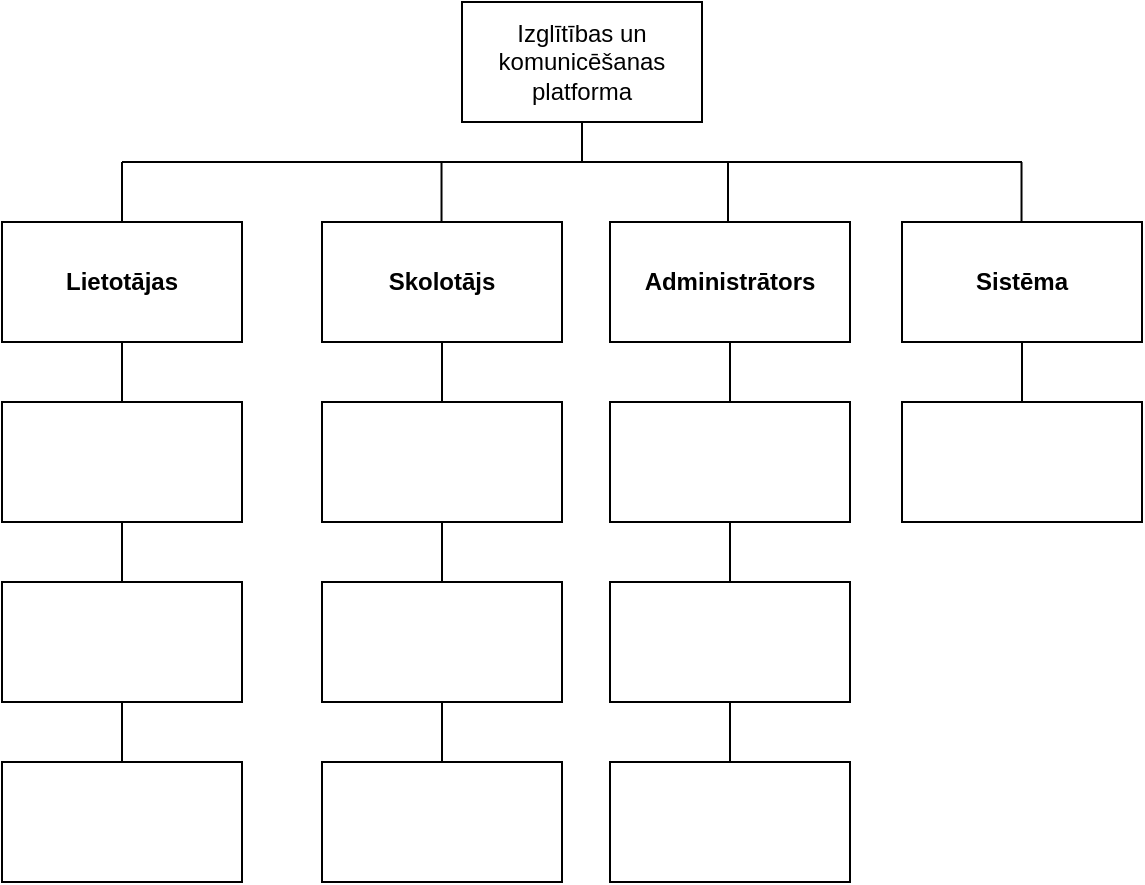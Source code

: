 <mxfile version="22.1.3" type="github">
  <diagram name="Страница — 1" id="7GDDD2YCe5ZTX53e23Cu">
    <mxGraphModel dx="609" dy="514" grid="1" gridSize="10" guides="1" tooltips="1" connect="1" arrows="1" fold="1" page="1" pageScale="1" pageWidth="827" pageHeight="1169" math="0" shadow="0">
      <root>
        <mxCell id="0" />
        <mxCell id="1" parent="0" />
        <mxCell id="TRxBmE7X3QAa20zUCKPi-1" value="Izglītības un komunicēšanas platforma" style="rounded=0;whiteSpace=wrap;html=1;" vertex="1" parent="1">
          <mxGeometry x="280" y="70" width="120" height="60" as="geometry" />
        </mxCell>
        <mxCell id="TRxBmE7X3QAa20zUCKPi-2" value="&lt;b&gt;Lietotājas&lt;/b&gt;" style="rounded=0;whiteSpace=wrap;html=1;" vertex="1" parent="1">
          <mxGeometry x="50" y="180" width="120" height="60" as="geometry" />
        </mxCell>
        <mxCell id="TRxBmE7X3QAa20zUCKPi-3" value="&lt;b&gt;Skolotājs&lt;/b&gt;" style="rounded=0;whiteSpace=wrap;html=1;" vertex="1" parent="1">
          <mxGeometry x="210" y="180" width="120" height="60" as="geometry" />
        </mxCell>
        <mxCell id="TRxBmE7X3QAa20zUCKPi-4" value="&lt;b&gt;Administrātors&lt;/b&gt;" style="rounded=0;whiteSpace=wrap;html=1;" vertex="1" parent="1">
          <mxGeometry x="354" y="180" width="120" height="60" as="geometry" />
        </mxCell>
        <mxCell id="TRxBmE7X3QAa20zUCKPi-6" value="" style="endArrow=none;html=1;rounded=0;" edge="1" parent="1">
          <mxGeometry width="50" height="50" relative="1" as="geometry">
            <mxPoint x="110" y="150" as="sourcePoint" />
            <mxPoint x="560" y="150" as="targetPoint" />
          </mxGeometry>
        </mxCell>
        <mxCell id="TRxBmE7X3QAa20zUCKPi-7" value="&lt;b&gt;Sistēma&lt;/b&gt;" style="rounded=0;whiteSpace=wrap;html=1;" vertex="1" parent="1">
          <mxGeometry x="500" y="180" width="120" height="60" as="geometry" />
        </mxCell>
        <mxCell id="TRxBmE7X3QAa20zUCKPi-9" value="" style="endArrow=none;html=1;rounded=0;exitX=0.5;exitY=1;exitDx=0;exitDy=0;" edge="1" parent="1" source="TRxBmE7X3QAa20zUCKPi-1">
          <mxGeometry width="50" height="50" relative="1" as="geometry">
            <mxPoint x="430" y="80" as="sourcePoint" />
            <mxPoint x="340" y="150" as="targetPoint" />
          </mxGeometry>
        </mxCell>
        <mxCell id="TRxBmE7X3QAa20zUCKPi-10" value="" style="endArrow=none;html=1;rounded=0;exitX=0.5;exitY=0;exitDx=0;exitDy=0;" edge="1" parent="1" source="TRxBmE7X3QAa20zUCKPi-2">
          <mxGeometry width="50" height="50" relative="1" as="geometry">
            <mxPoint x="350" y="140" as="sourcePoint" />
            <mxPoint x="110" y="150" as="targetPoint" />
          </mxGeometry>
        </mxCell>
        <mxCell id="TRxBmE7X3QAa20zUCKPi-11" value="" style="endArrow=none;html=1;rounded=0;exitX=0.5;exitY=0;exitDx=0;exitDy=0;" edge="1" parent="1">
          <mxGeometry width="50" height="50" relative="1" as="geometry">
            <mxPoint x="413" y="180" as="sourcePoint" />
            <mxPoint x="413" y="150" as="targetPoint" />
          </mxGeometry>
        </mxCell>
        <mxCell id="TRxBmE7X3QAa20zUCKPi-12" value="" style="endArrow=none;html=1;rounded=0;exitX=0.5;exitY=0;exitDx=0;exitDy=0;" edge="1" parent="1">
          <mxGeometry width="50" height="50" relative="1" as="geometry">
            <mxPoint x="269.76" y="180" as="sourcePoint" />
            <mxPoint x="269.76" y="150" as="targetPoint" />
          </mxGeometry>
        </mxCell>
        <mxCell id="TRxBmE7X3QAa20zUCKPi-13" value="" style="endArrow=none;html=1;rounded=0;exitX=0.5;exitY=0;exitDx=0;exitDy=0;" edge="1" parent="1">
          <mxGeometry width="50" height="50" relative="1" as="geometry">
            <mxPoint x="559.76" y="180" as="sourcePoint" />
            <mxPoint x="559.76" y="150" as="targetPoint" />
          </mxGeometry>
        </mxCell>
        <mxCell id="TRxBmE7X3QAa20zUCKPi-14" value="" style="rounded=0;whiteSpace=wrap;html=1;" vertex="1" parent="1">
          <mxGeometry x="50" y="270" width="120" height="60" as="geometry" />
        </mxCell>
        <mxCell id="TRxBmE7X3QAa20zUCKPi-15" value="" style="endArrow=none;html=1;rounded=0;exitX=0.5;exitY=0;exitDx=0;exitDy=0;" edge="1" parent="1" source="TRxBmE7X3QAa20zUCKPi-14">
          <mxGeometry width="50" height="50" relative="1" as="geometry">
            <mxPoint x="350" y="230" as="sourcePoint" />
            <mxPoint x="110" y="240" as="targetPoint" />
          </mxGeometry>
        </mxCell>
        <mxCell id="TRxBmE7X3QAa20zUCKPi-16" value="" style="rounded=0;whiteSpace=wrap;html=1;" vertex="1" parent="1">
          <mxGeometry x="50" y="360" width="120" height="60" as="geometry" />
        </mxCell>
        <mxCell id="TRxBmE7X3QAa20zUCKPi-17" value="" style="endArrow=none;html=1;rounded=0;exitX=0.5;exitY=0;exitDx=0;exitDy=0;" edge="1" parent="1" source="TRxBmE7X3QAa20zUCKPi-16">
          <mxGeometry width="50" height="50" relative="1" as="geometry">
            <mxPoint x="350" y="320" as="sourcePoint" />
            <mxPoint x="110" y="330" as="targetPoint" />
          </mxGeometry>
        </mxCell>
        <mxCell id="TRxBmE7X3QAa20zUCKPi-18" value="" style="rounded=0;whiteSpace=wrap;html=1;" vertex="1" parent="1">
          <mxGeometry x="50" y="450" width="120" height="60" as="geometry" />
        </mxCell>
        <mxCell id="TRxBmE7X3QAa20zUCKPi-19" value="" style="endArrow=none;html=1;rounded=0;exitX=0.5;exitY=0;exitDx=0;exitDy=0;" edge="1" parent="1" source="TRxBmE7X3QAa20zUCKPi-18">
          <mxGeometry width="50" height="50" relative="1" as="geometry">
            <mxPoint x="350" y="410" as="sourcePoint" />
            <mxPoint x="110" y="420" as="targetPoint" />
          </mxGeometry>
        </mxCell>
        <mxCell id="TRxBmE7X3QAa20zUCKPi-20" value="" style="rounded=0;whiteSpace=wrap;html=1;" vertex="1" parent="1">
          <mxGeometry x="210" y="270" width="120" height="60" as="geometry" />
        </mxCell>
        <mxCell id="TRxBmE7X3QAa20zUCKPi-21" value="" style="endArrow=none;html=1;rounded=0;exitX=0.5;exitY=0;exitDx=0;exitDy=0;" edge="1" parent="1" source="TRxBmE7X3QAa20zUCKPi-20">
          <mxGeometry width="50" height="50" relative="1" as="geometry">
            <mxPoint x="510" y="230" as="sourcePoint" />
            <mxPoint x="270" y="240" as="targetPoint" />
          </mxGeometry>
        </mxCell>
        <mxCell id="TRxBmE7X3QAa20zUCKPi-22" value="" style="rounded=0;whiteSpace=wrap;html=1;" vertex="1" parent="1">
          <mxGeometry x="210" y="360" width="120" height="60" as="geometry" />
        </mxCell>
        <mxCell id="TRxBmE7X3QAa20zUCKPi-23" value="" style="endArrow=none;html=1;rounded=0;exitX=0.5;exitY=0;exitDx=0;exitDy=0;" edge="1" parent="1" source="TRxBmE7X3QAa20zUCKPi-22">
          <mxGeometry width="50" height="50" relative="1" as="geometry">
            <mxPoint x="510" y="320" as="sourcePoint" />
            <mxPoint x="270" y="330" as="targetPoint" />
          </mxGeometry>
        </mxCell>
        <mxCell id="TRxBmE7X3QAa20zUCKPi-26" value="" style="rounded=0;whiteSpace=wrap;html=1;" vertex="1" parent="1">
          <mxGeometry x="210" y="450" width="120" height="60" as="geometry" />
        </mxCell>
        <mxCell id="TRxBmE7X3QAa20zUCKPi-27" value="" style="endArrow=none;html=1;rounded=0;exitX=0.5;exitY=0;exitDx=0;exitDy=0;" edge="1" parent="1" source="TRxBmE7X3QAa20zUCKPi-26">
          <mxGeometry width="50" height="50" relative="1" as="geometry">
            <mxPoint x="510" y="410" as="sourcePoint" />
            <mxPoint x="270" y="420" as="targetPoint" />
          </mxGeometry>
        </mxCell>
        <mxCell id="TRxBmE7X3QAa20zUCKPi-28" value="" style="rounded=0;whiteSpace=wrap;html=1;" vertex="1" parent="1">
          <mxGeometry x="354" y="270" width="120" height="60" as="geometry" />
        </mxCell>
        <mxCell id="TRxBmE7X3QAa20zUCKPi-29" value="" style="endArrow=none;html=1;rounded=0;exitX=0.5;exitY=0;exitDx=0;exitDy=0;" edge="1" parent="1" source="TRxBmE7X3QAa20zUCKPi-28">
          <mxGeometry width="50" height="50" relative="1" as="geometry">
            <mxPoint x="654" y="230" as="sourcePoint" />
            <mxPoint x="414" y="240" as="targetPoint" />
          </mxGeometry>
        </mxCell>
        <mxCell id="TRxBmE7X3QAa20zUCKPi-30" value="" style="rounded=0;whiteSpace=wrap;html=1;" vertex="1" parent="1">
          <mxGeometry x="354" y="360" width="120" height="60" as="geometry" />
        </mxCell>
        <mxCell id="TRxBmE7X3QAa20zUCKPi-31" value="" style="endArrow=none;html=1;rounded=0;exitX=0.5;exitY=0;exitDx=0;exitDy=0;" edge="1" parent="1" source="TRxBmE7X3QAa20zUCKPi-30">
          <mxGeometry width="50" height="50" relative="1" as="geometry">
            <mxPoint x="654" y="320" as="sourcePoint" />
            <mxPoint x="414" y="330" as="targetPoint" />
          </mxGeometry>
        </mxCell>
        <mxCell id="TRxBmE7X3QAa20zUCKPi-32" value="" style="rounded=0;whiteSpace=wrap;html=1;" vertex="1" parent="1">
          <mxGeometry x="354" y="450" width="120" height="60" as="geometry" />
        </mxCell>
        <mxCell id="TRxBmE7X3QAa20zUCKPi-33" value="" style="endArrow=none;html=1;rounded=0;exitX=0.5;exitY=0;exitDx=0;exitDy=0;" edge="1" parent="1" source="TRxBmE7X3QAa20zUCKPi-32">
          <mxGeometry width="50" height="50" relative="1" as="geometry">
            <mxPoint x="654" y="410" as="sourcePoint" />
            <mxPoint x="414" y="420" as="targetPoint" />
          </mxGeometry>
        </mxCell>
        <mxCell id="TRxBmE7X3QAa20zUCKPi-34" value="" style="rounded=0;whiteSpace=wrap;html=1;" vertex="1" parent="1">
          <mxGeometry x="500" y="270" width="120" height="60" as="geometry" />
        </mxCell>
        <mxCell id="TRxBmE7X3QAa20zUCKPi-35" value="" style="endArrow=none;html=1;rounded=0;exitX=0.5;exitY=0;exitDx=0;exitDy=0;" edge="1" parent="1" source="TRxBmE7X3QAa20zUCKPi-34">
          <mxGeometry width="50" height="50" relative="1" as="geometry">
            <mxPoint x="800" y="230" as="sourcePoint" />
            <mxPoint x="560" y="240" as="targetPoint" />
          </mxGeometry>
        </mxCell>
      </root>
    </mxGraphModel>
  </diagram>
</mxfile>
